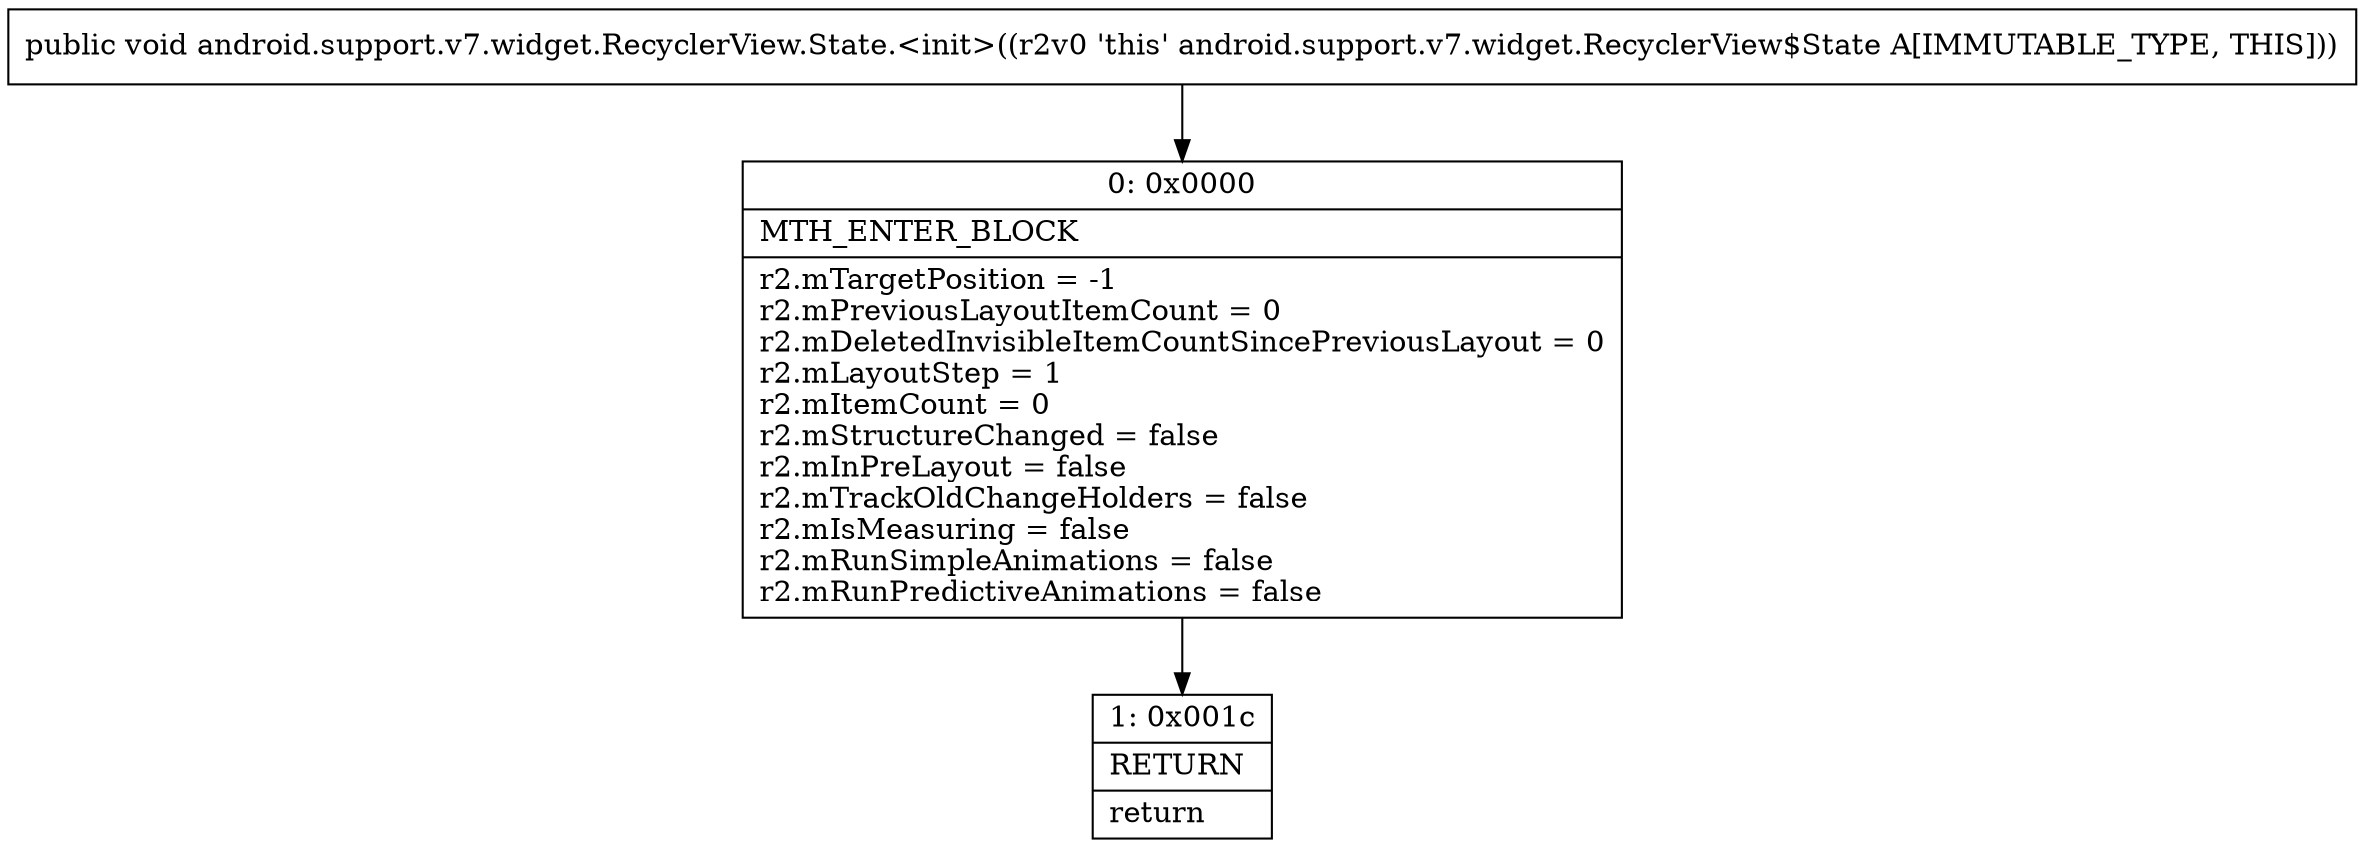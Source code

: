 digraph "CFG forandroid.support.v7.widget.RecyclerView.State.\<init\>()V" {
Node_0 [shape=record,label="{0\:\ 0x0000|MTH_ENTER_BLOCK\l|r2.mTargetPosition = \-1\lr2.mPreviousLayoutItemCount = 0\lr2.mDeletedInvisibleItemCountSincePreviousLayout = 0\lr2.mLayoutStep = 1\lr2.mItemCount = 0\lr2.mStructureChanged = false\lr2.mInPreLayout = false\lr2.mTrackOldChangeHolders = false\lr2.mIsMeasuring = false\lr2.mRunSimpleAnimations = false\lr2.mRunPredictiveAnimations = false\l}"];
Node_1 [shape=record,label="{1\:\ 0x001c|RETURN\l|return\l}"];
MethodNode[shape=record,label="{public void android.support.v7.widget.RecyclerView.State.\<init\>((r2v0 'this' android.support.v7.widget.RecyclerView$State A[IMMUTABLE_TYPE, THIS])) }"];
MethodNode -> Node_0;
Node_0 -> Node_1;
}

